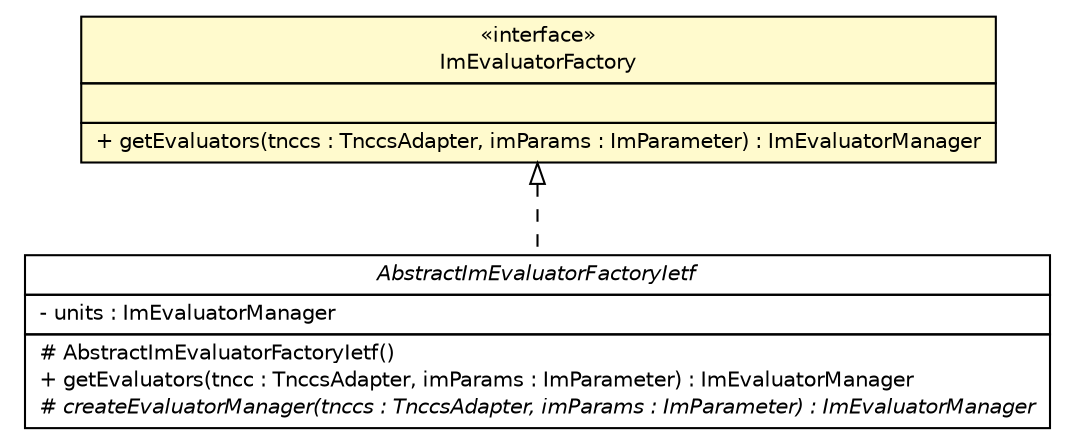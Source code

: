 #!/usr/local/bin/dot
#
# Class diagram 
# Generated by UMLGraph version R5_6 (http://www.umlgraph.org/)
#

digraph G {
	edge [fontname="Helvetica",fontsize=10,labelfontname="Helvetica",labelfontsize=10];
	node [fontname="Helvetica",fontsize=10,shape=plaintext];
	nodesep=0.25;
	ranksep=0.5;
	// de.hsbremen.tc.tnc.im.evaluate.AbstractImEvaluatorFactoryIetf
	c3407 [label=<<table title="de.hsbremen.tc.tnc.im.evaluate.AbstractImEvaluatorFactoryIetf" border="0" cellborder="1" cellspacing="0" cellpadding="2" port="p" href="./AbstractImEvaluatorFactoryIetf.html">
		<tr><td><table border="0" cellspacing="0" cellpadding="1">
<tr><td align="center" balign="center"><font face="Helvetica-Oblique"> AbstractImEvaluatorFactoryIetf </font></td></tr>
		</table></td></tr>
		<tr><td><table border="0" cellspacing="0" cellpadding="1">
<tr><td align="left" balign="left"> - units : ImEvaluatorManager </td></tr>
		</table></td></tr>
		<tr><td><table border="0" cellspacing="0" cellpadding="1">
<tr><td align="left" balign="left"> # AbstractImEvaluatorFactoryIetf() </td></tr>
<tr><td align="left" balign="left"> + getEvaluators(tncc : TnccsAdapter, imParams : ImParameter) : ImEvaluatorManager </td></tr>
<tr><td align="left" balign="left"><font face="Helvetica-Oblique" point-size="10.0"> # createEvaluatorManager(tnccs : TnccsAdapter, imParams : ImParameter) : ImEvaluatorManager </font></td></tr>
		</table></td></tr>
		</table>>, URL="./AbstractImEvaluatorFactoryIetf.html", fontname="Helvetica", fontcolor="black", fontsize=10.0];
	// de.hsbremen.tc.tnc.im.evaluate.ImEvaluatorFactory
	c3416 [label=<<table title="de.hsbremen.tc.tnc.im.evaluate.ImEvaluatorFactory" border="0" cellborder="1" cellspacing="0" cellpadding="2" port="p" bgcolor="lemonChiffon" href="./ImEvaluatorFactory.html">
		<tr><td><table border="0" cellspacing="0" cellpadding="1">
<tr><td align="center" balign="center"> &#171;interface&#187; </td></tr>
<tr><td align="center" balign="center"> ImEvaluatorFactory </td></tr>
		</table></td></tr>
		<tr><td><table border="0" cellspacing="0" cellpadding="1">
<tr><td align="left" balign="left">  </td></tr>
		</table></td></tr>
		<tr><td><table border="0" cellspacing="0" cellpadding="1">
<tr><td align="left" balign="left"> + getEvaluators(tnccs : TnccsAdapter, imParams : ImParameter) : ImEvaluatorManager </td></tr>
		</table></td></tr>
		</table>>, URL="./ImEvaluatorFactory.html", fontname="Helvetica", fontcolor="black", fontsize=10.0];
	//de.hsbremen.tc.tnc.im.evaluate.AbstractImEvaluatorFactoryIetf implements de.hsbremen.tc.tnc.im.evaluate.ImEvaluatorFactory
	c3416:p -> c3407:p [dir=back,arrowtail=empty,style=dashed];
}

